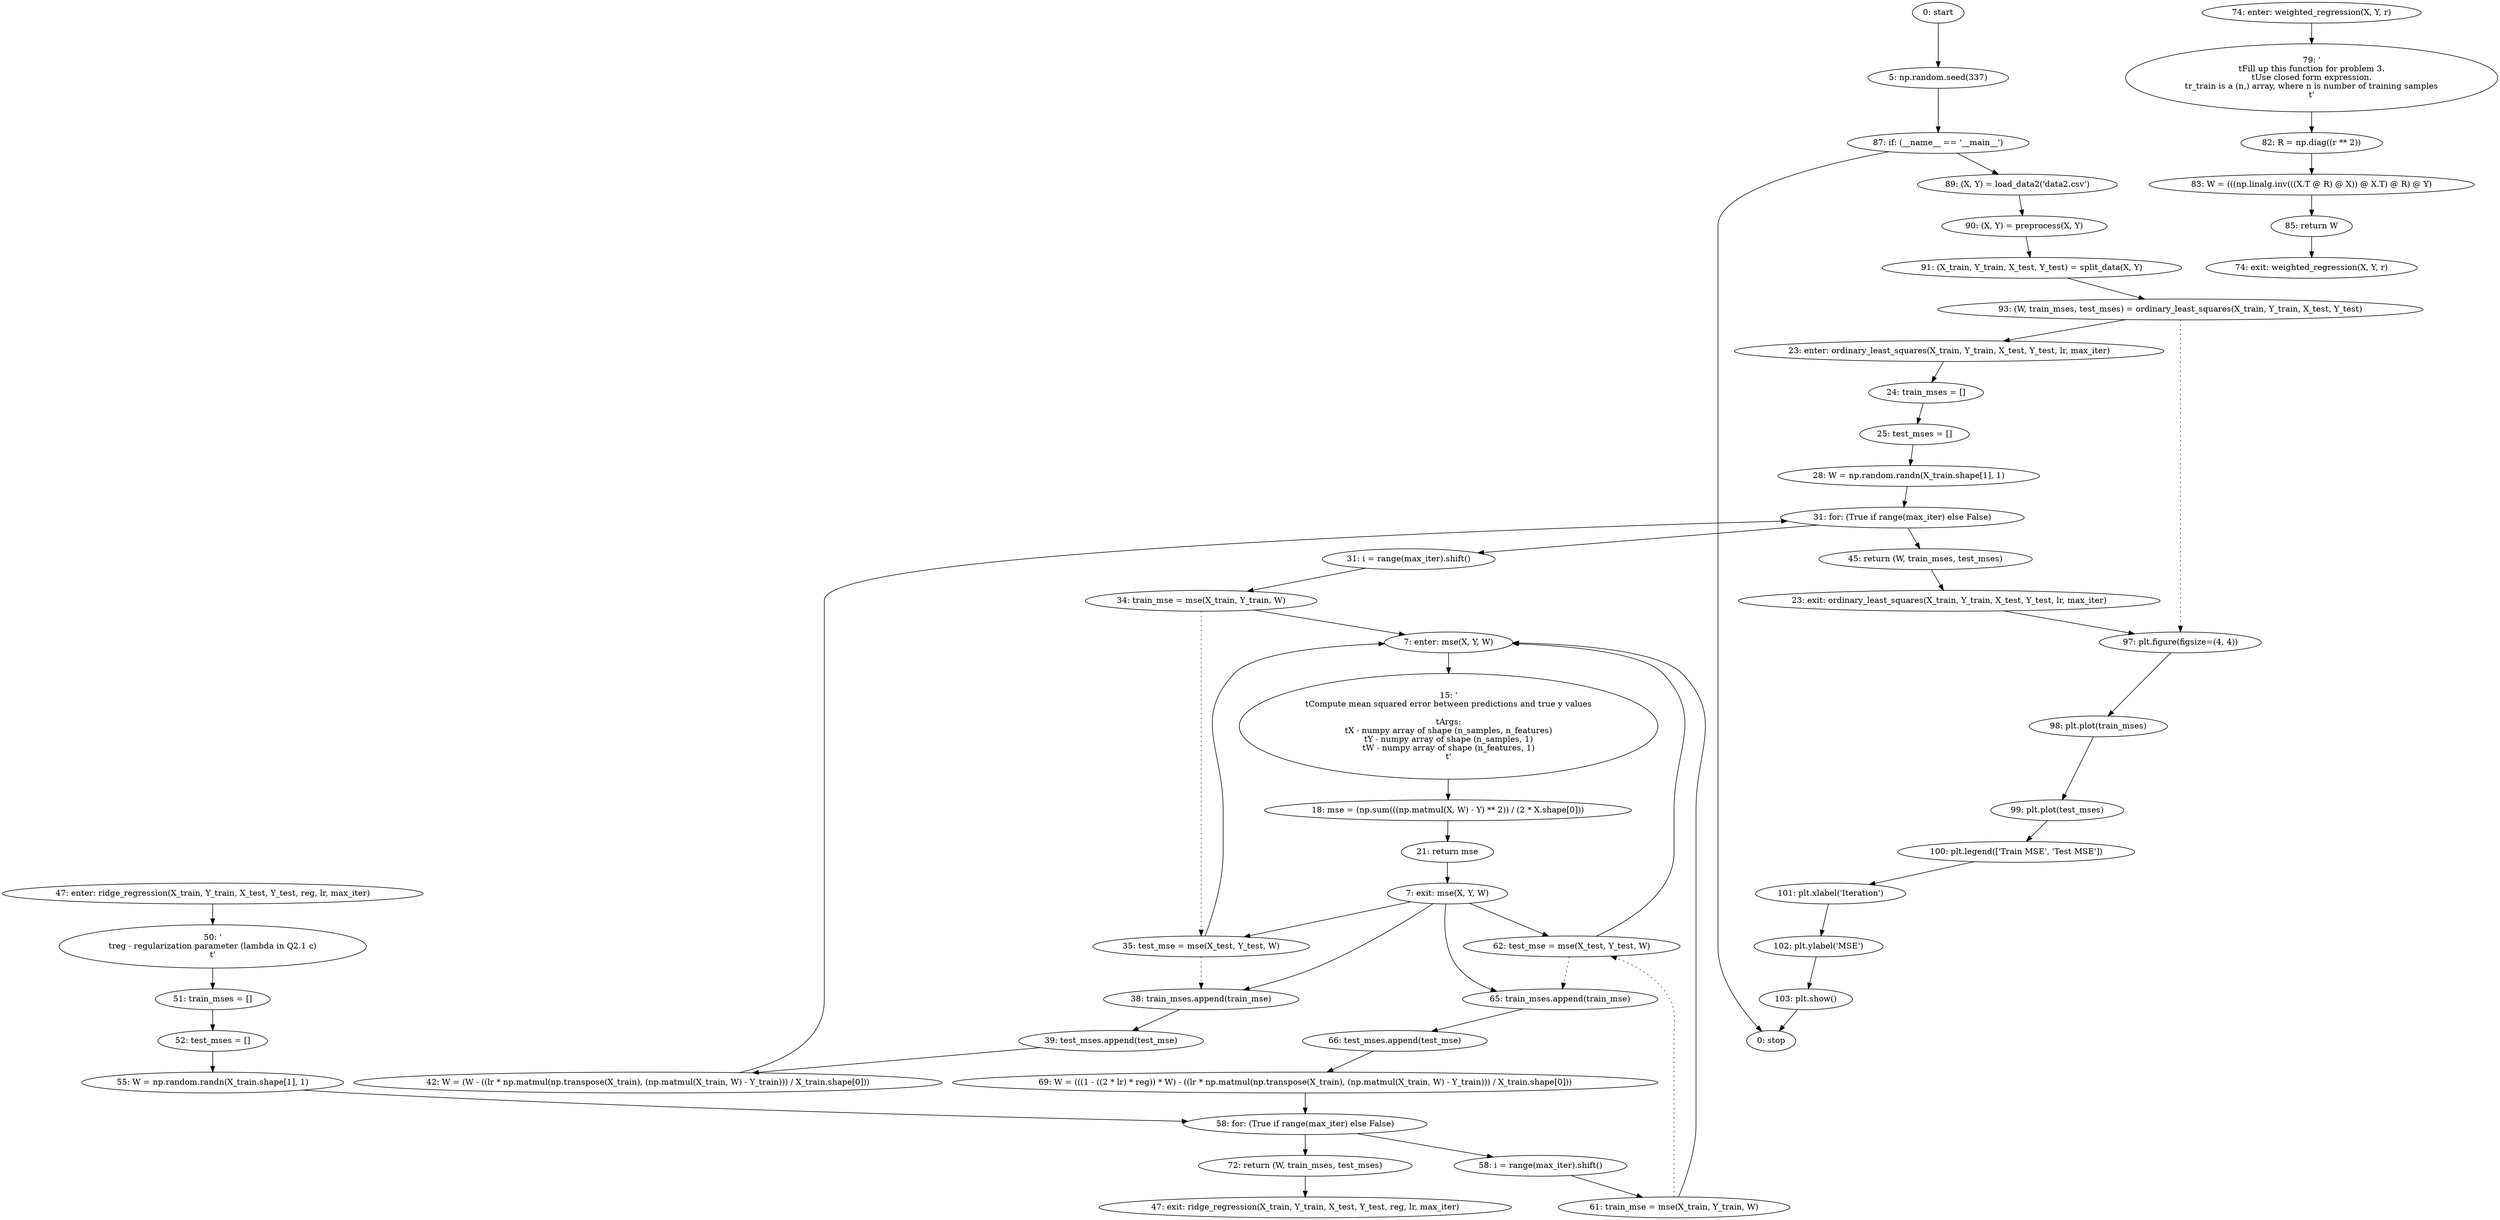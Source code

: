 strict digraph "" {
	node [label="\N"];
	0	 [label="0: start"];
	1	 [label="5: np.random.seed(337)"];
	0 -> 1;
	40	 [label="87: if: (__name__ == '__main__')"];
	1 -> 40;
	41	 [label="89: (X, Y) = load_data2('data2.csv')"];
	40 -> 41;
	52	 [label="0: stop"];
	40 -> 52;
	2	 [label="7: enter: mse(X, Y, W)"];
	4	 [label="15: '\n\tCompute mean squared error between predictions and true y values\n\n\tArgs:\n\tX - numpy array of shape (n_samples, n_features)\n\tY \
- numpy array of shape (n_samples, 1)\n\tW - numpy array of shape (n_features, 1)\n\t'"];
	2 -> 4;
	5	 [label="18: mse = (np.sum(((np.matmul(X, W) - Y) ** 2)) / (2 * X.shape[0]))"];
	4 -> 5;
	14	 [label="34: train_mse = mse(X_train, Y_train, W)"];
	14 -> 2;
	15	 [label="35: test_mse = mse(X_test, Y_test, W)"];
	14 -> 15	 [style=dotted,
		weight=100];
	15 -> 2;
	16	 [label="38: train_mses.append(train_mse)"];
	15 -> 16	 [style=dotted,
		weight=100];
	17	 [label="39: test_mses.append(test_mse)"];
	16 -> 17;
	28	 [label="61: train_mse = mse(X_train, Y_train, W)"];
	28 -> 2;
	29	 [label="62: test_mse = mse(X_test, Y_test, W)"];
	28 -> 29	 [style=dotted,
		weight=100];
	29 -> 2;
	30	 [label="65: train_mses.append(train_mse)"];
	29 -> 30	 [style=dotted,
		weight=100];
	31	 [label="66: test_mses.append(test_mse)"];
	30 -> 31;
	3	 [label="7: exit: mse(X, Y, W)"];
	3 -> 15;
	3 -> 16;
	3 -> 29;
	3 -> 30;
	6	 [label="21: return mse"];
	6 -> 3;
	5 -> 6;
	7	 [label="23: enter: ordinary_least_squares(X_train, Y_train, X_test, Y_test, lr, max_iter)"];
	9	 [label="24: train_mses = []"];
	7 -> 9;
	10	 [label="25: test_mses = []"];
	9 -> 10;
	44	 [label="93: (W, train_mses, test_mses) = ordinary_least_squares(X_train, Y_train, X_test, Y_test)"];
	44 -> 7;
	45	 [label="97: plt.figure(figsize=(4, 4))"];
	44 -> 45	 [style=dotted,
		weight=100];
	46	 [label="98: plt.plot(train_mses)"];
	45 -> 46;
	8	 [label="23: exit: ordinary_least_squares(X_train, Y_train, X_test, Y_test, lr, max_iter)"];
	8 -> 45;
	19	 [label="45: return (W, train_mses, test_mses)"];
	19 -> 8;
	11	 [label="28: W = np.random.randn(X_train.shape[1], 1)"];
	10 -> 11;
	12	 [label="31: for: (True if range(max_iter) else False)"];
	11 -> 12;
	12 -> 19;
	13	 [label="31: i = range(max_iter).shift()"];
	12 -> 13;
	13 -> 14;
	18	 [label="42: W = (W - ((lr * np.matmul(np.transpose(X_train), (np.matmul(X_train, W) - Y_train))) / X_train.shape[0]))"];
	18 -> 12;
	17 -> 18;
	20	 [label="47: enter: ridge_regression(X_train, Y_train, X_test, Y_test, reg, lr, max_iter)"];
	22	 [label="50: '\n\treg - regularization parameter (lambda in Q2.1 c)\n\t'"];
	20 -> 22;
	23	 [label="51: train_mses = []"];
	22 -> 23;
	21	 [label="47: exit: ridge_regression(X_train, Y_train, X_test, Y_test, reg, lr, max_iter)"];
	33	 [label="72: return (W, train_mses, test_mses)"];
	33 -> 21;
	24	 [label="52: test_mses = []"];
	23 -> 24;
	25	 [label="55: W = np.random.randn(X_train.shape[1], 1)"];
	24 -> 25;
	26	 [label="58: for: (True if range(max_iter) else False)"];
	25 -> 26;
	26 -> 33;
	27	 [label="58: i = range(max_iter).shift()"];
	26 -> 27;
	27 -> 28;
	32	 [label="69: W = (((1 - ((2 * lr) * reg)) * W) - ((lr * np.matmul(np.transpose(X_train), (np.matmul(X_train, W) - Y_train))) / X_train.shape[\
0]))"];
	32 -> 26;
	31 -> 32;
	34	 [label="74: enter: weighted_regression(X, Y, r)"];
	36	 [label="79: '\n\tFill up this function for problem 3.\n\tUse closed form expression.\n\tr_train is a (n,) array, where n is number of training \
samples\n\t'"];
	34 -> 36;
	37	 [label="82: R = np.diag((r ** 2))"];
	36 -> 37;
	35	 [label="74: exit: weighted_regression(X, Y, r)"];
	39	 [label="85: return W"];
	39 -> 35;
	38	 [label="83: W = (((np.linalg.inv(((X.T @ R) @ X)) @ X.T) @ R) @ Y)"];
	37 -> 38;
	38 -> 39;
	42	 [label="90: (X, Y) = preprocess(X, Y)"];
	41 -> 42;
	43	 [label="91: (X_train, Y_train, X_test, Y_test) = split_data(X, Y)"];
	42 -> 43;
	43 -> 44;
	47	 [label="99: plt.plot(test_mses)"];
	46 -> 47;
	48	 [label="100: plt.legend(['Train MSE', 'Test MSE'])"];
	47 -> 48;
	49	 [label="101: plt.xlabel('Iteration')"];
	48 -> 49;
	50	 [label="102: plt.ylabel('MSE')"];
	49 -> 50;
	51	 [label="103: plt.show()"];
	50 -> 51;
	51 -> 52;
}

